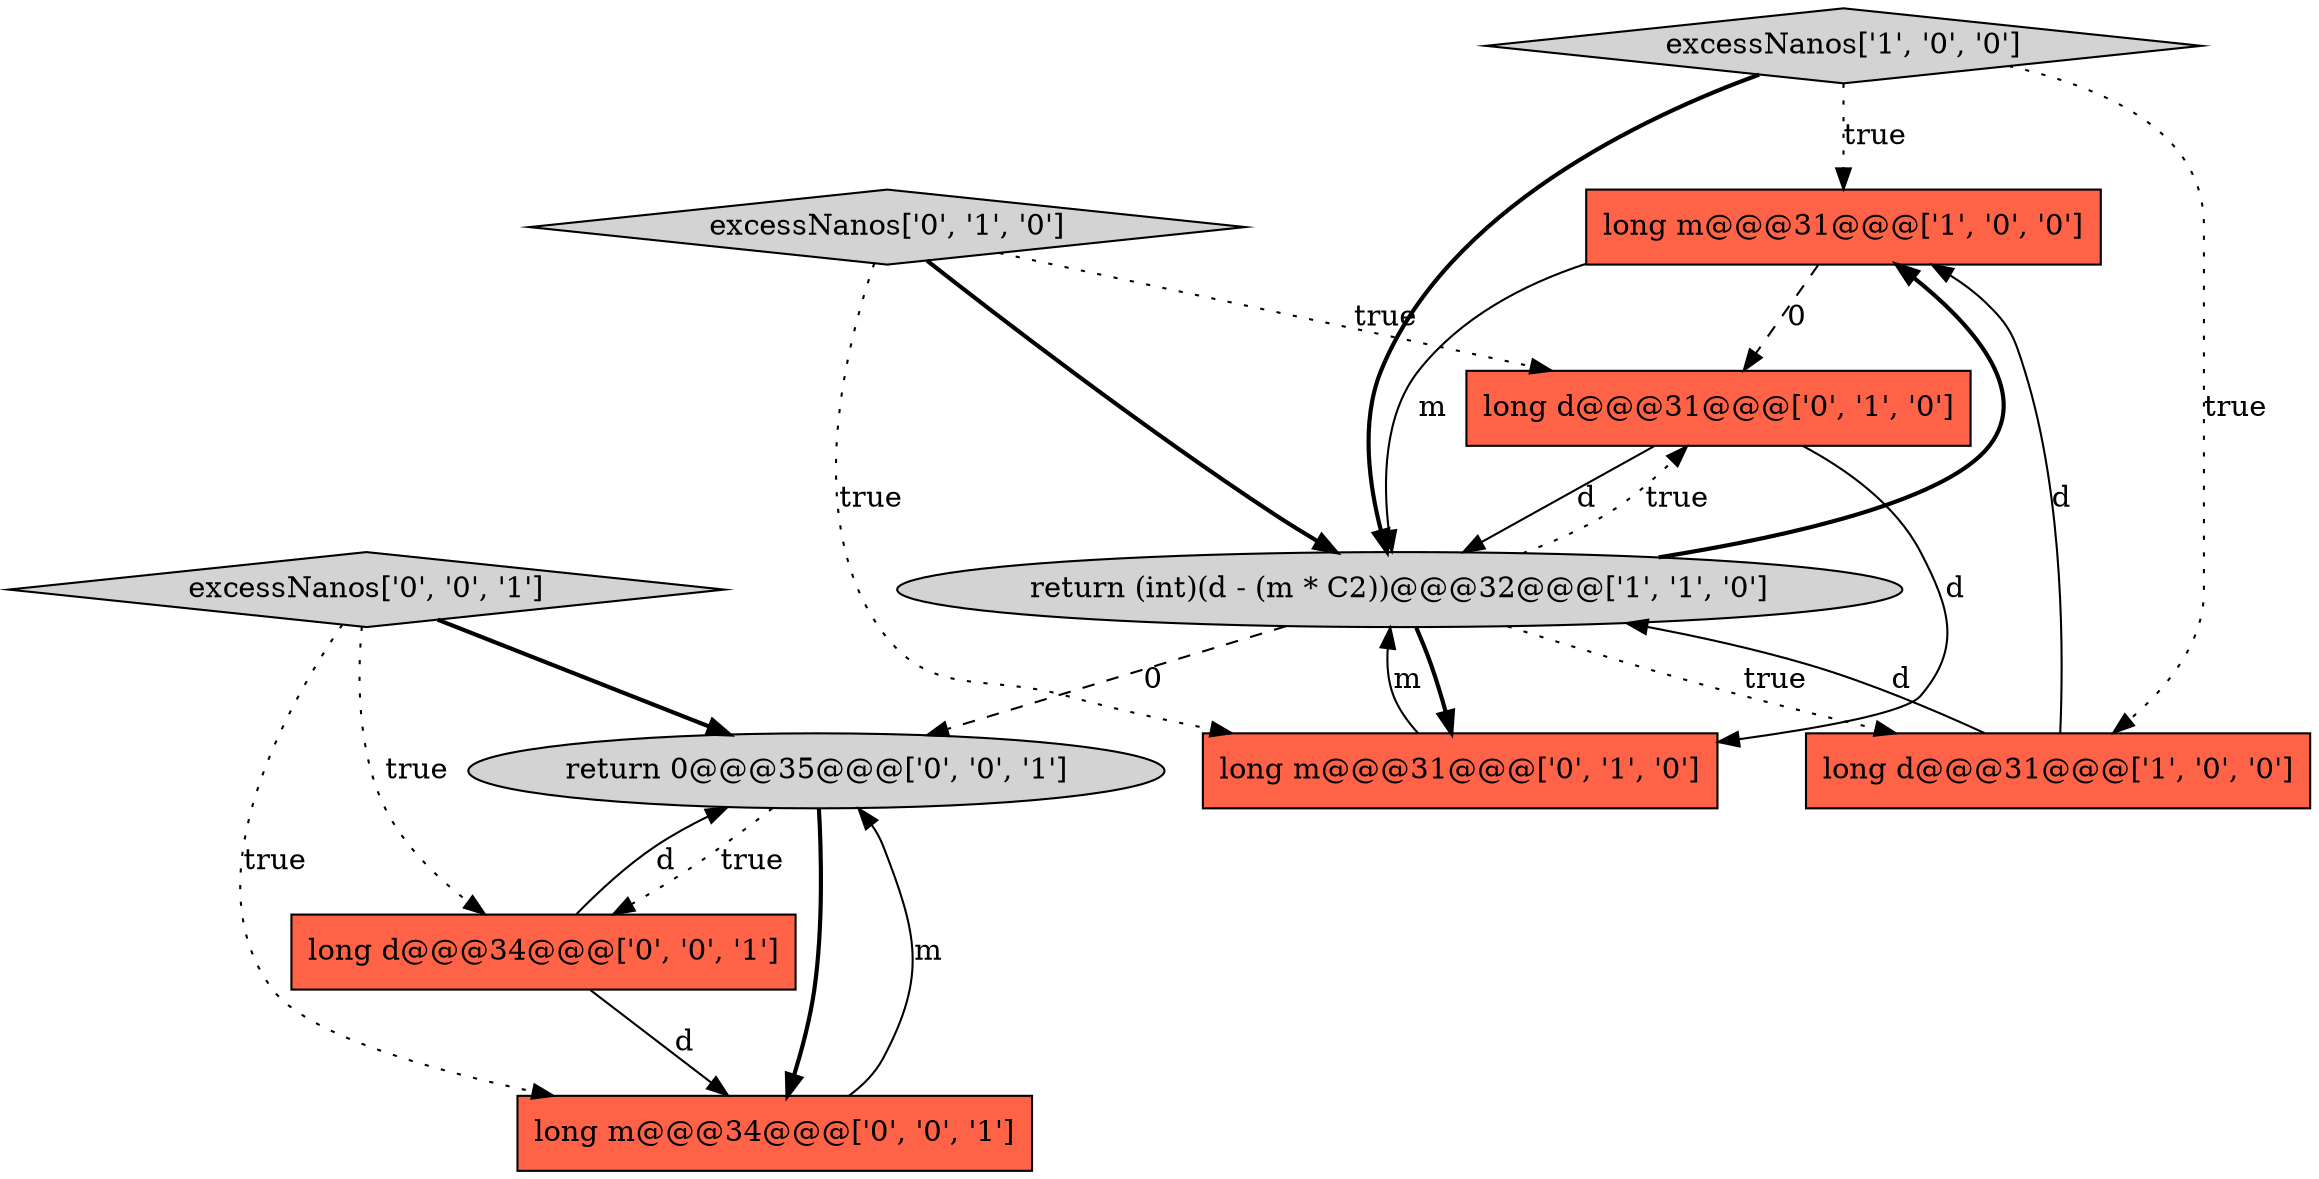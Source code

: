 digraph {
3 [style = filled, label = "excessNanos['1', '0', '0']", fillcolor = lightgray, shape = diamond image = "AAA0AAABBB1BBB"];
8 [style = filled, label = "excessNanos['0', '0', '1']", fillcolor = lightgray, shape = diamond image = "AAA0AAABBB3BBB"];
6 [style = filled, label = "excessNanos['0', '1', '0']", fillcolor = lightgray, shape = diamond image = "AAA0AAABBB2BBB"];
7 [style = filled, label = "long m@@@34@@@['0', '0', '1']", fillcolor = tomato, shape = box image = "AAA0AAABBB3BBB"];
0 [style = filled, label = "long m@@@31@@@['1', '0', '0']", fillcolor = tomato, shape = box image = "AAA1AAABBB1BBB"];
5 [style = filled, label = "long d@@@31@@@['0', '1', '0']", fillcolor = tomato, shape = box image = "AAA1AAABBB2BBB"];
2 [style = filled, label = "return (int)(d - (m * C2))@@@32@@@['1', '1', '0']", fillcolor = lightgray, shape = ellipse image = "AAA0AAABBB1BBB"];
4 [style = filled, label = "long m@@@31@@@['0', '1', '0']", fillcolor = tomato, shape = box image = "AAA0AAABBB2BBB"];
10 [style = filled, label = "return 0@@@35@@@['0', '0', '1']", fillcolor = lightgray, shape = ellipse image = "AAA0AAABBB3BBB"];
9 [style = filled, label = "long d@@@34@@@['0', '0', '1']", fillcolor = tomato, shape = box image = "AAA0AAABBB3BBB"];
1 [style = filled, label = "long d@@@31@@@['1', '0', '0']", fillcolor = tomato, shape = box image = "AAA0AAABBB1BBB"];
8->10 [style = bold, label=""];
0->5 [style = dashed, label="0"];
7->10 [style = solid, label="m"];
9->10 [style = solid, label="d"];
0->2 [style = solid, label="m"];
8->7 [style = dotted, label="true"];
5->2 [style = solid, label="d"];
10->9 [style = dotted, label="true"];
2->4 [style = bold, label=""];
10->7 [style = bold, label=""];
2->10 [style = dashed, label="0"];
6->2 [style = bold, label=""];
2->0 [style = bold, label=""];
6->4 [style = dotted, label="true"];
3->2 [style = bold, label=""];
2->1 [style = dotted, label="true"];
4->2 [style = solid, label="m"];
3->0 [style = dotted, label="true"];
8->9 [style = dotted, label="true"];
9->7 [style = solid, label="d"];
2->5 [style = dotted, label="true"];
1->0 [style = solid, label="d"];
3->1 [style = dotted, label="true"];
5->4 [style = solid, label="d"];
6->5 [style = dotted, label="true"];
1->2 [style = solid, label="d"];
}
